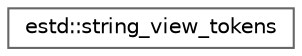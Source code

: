 digraph "Graphical Class Hierarchy"
{
 // LATEX_PDF_SIZE
  bgcolor="transparent";
  edge [fontname=Helvetica,fontsize=10,labelfontname=Helvetica,labelfontsize=10];
  node [fontname=Helvetica,fontsize=10,shape=box,height=0.2,width=0.4];
  rankdir="LR";
  Node0 [id="Node000000",label="estd::string_view_tokens",height=0.2,width=0.4,color="grey40", fillcolor="white", style="filled",URL="$d4/d79/structestd_1_1string__view__tokens.html",tooltip="Iterator over tokens of a string_view given a set of delimiters. Example:"];
}
